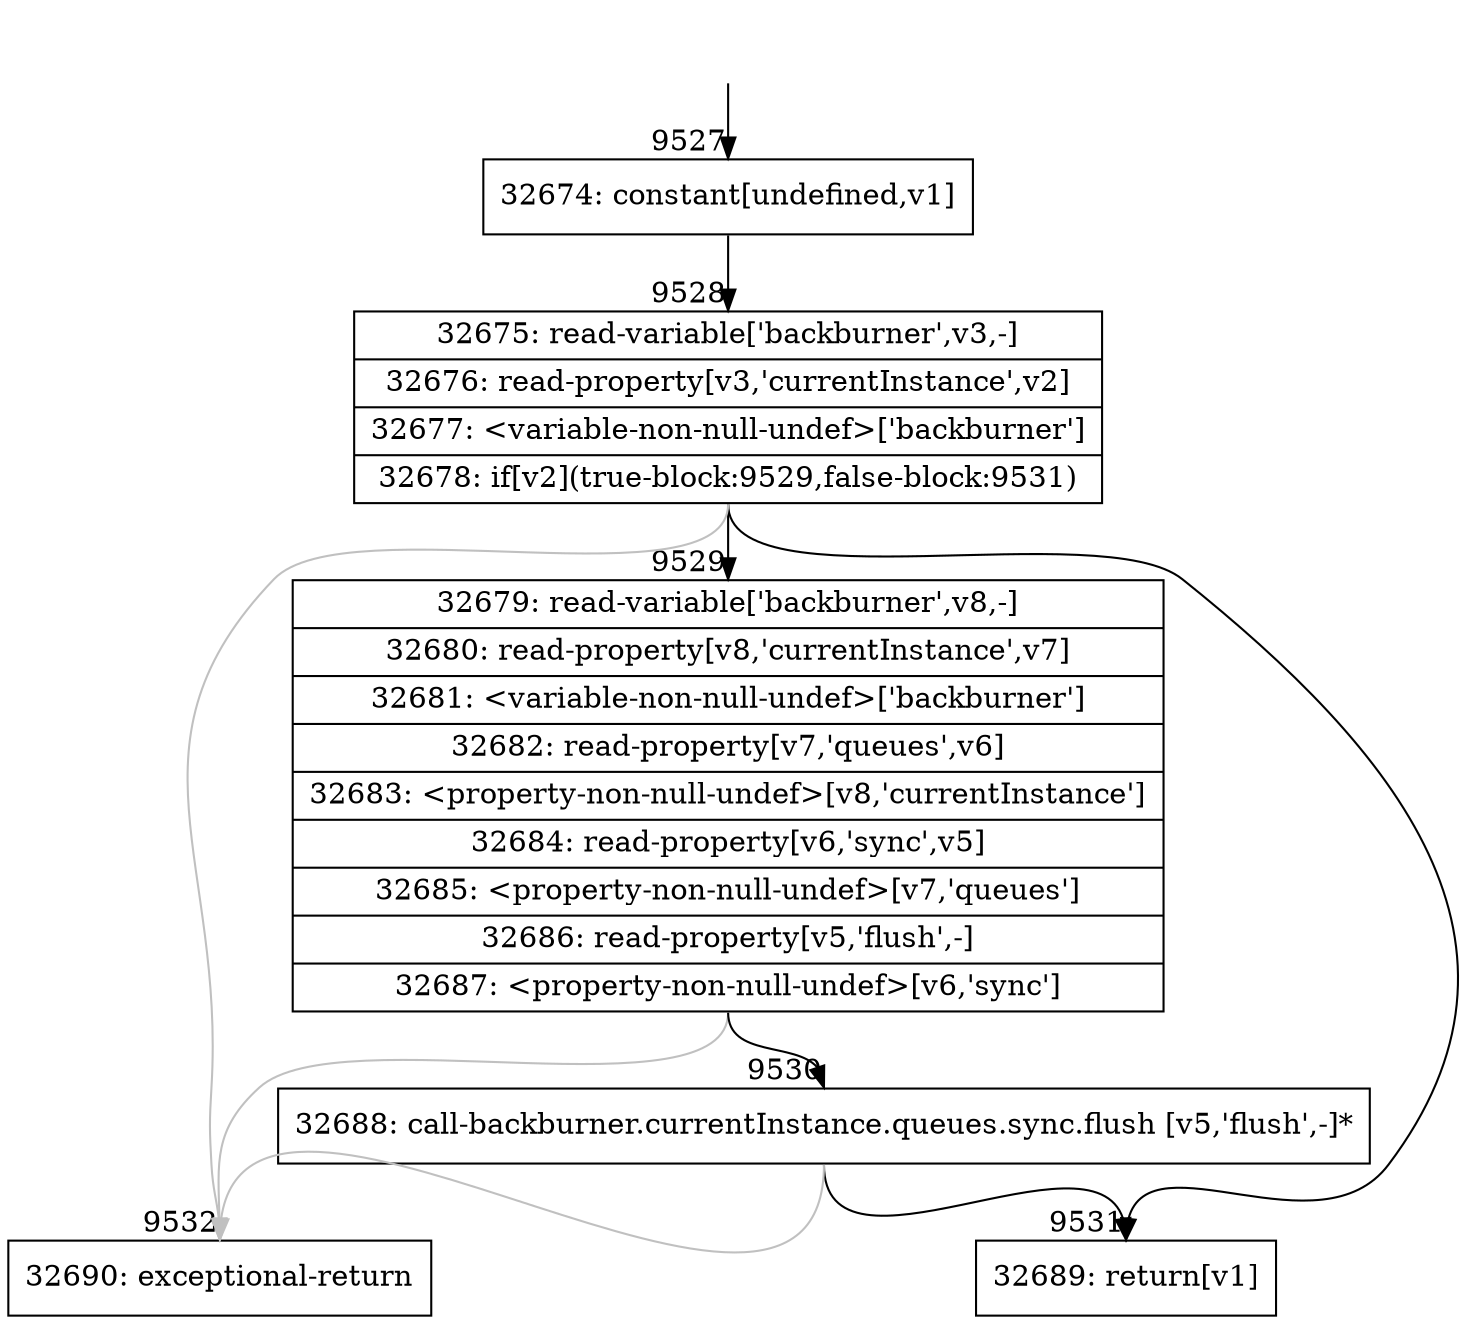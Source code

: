 digraph {
rankdir="TD"
BB_entry802[shape=none,label=""];
BB_entry802 -> BB9527 [tailport=s, headport=n, headlabel="    9527"]
BB9527 [shape=record label="{32674: constant[undefined,v1]}" ] 
BB9527 -> BB9528 [tailport=s, headport=n, headlabel="      9528"]
BB9528 [shape=record label="{32675: read-variable['backburner',v3,-]|32676: read-property[v3,'currentInstance',v2]|32677: \<variable-non-null-undef\>['backburner']|32678: if[v2](true-block:9529,false-block:9531)}" ] 
BB9528 -> BB9529 [tailport=s, headport=n, headlabel="      9529"]
BB9528 -> BB9531 [tailport=s, headport=n, headlabel="      9531"]
BB9528 -> BB9532 [tailport=s, headport=n, color=gray, headlabel="      9532"]
BB9529 [shape=record label="{32679: read-variable['backburner',v8,-]|32680: read-property[v8,'currentInstance',v7]|32681: \<variable-non-null-undef\>['backburner']|32682: read-property[v7,'queues',v6]|32683: \<property-non-null-undef\>[v8,'currentInstance']|32684: read-property[v6,'sync',v5]|32685: \<property-non-null-undef\>[v7,'queues']|32686: read-property[v5,'flush',-]|32687: \<property-non-null-undef\>[v6,'sync']}" ] 
BB9529 -> BB9530 [tailport=s, headport=n, headlabel="      9530"]
BB9529 -> BB9532 [tailport=s, headport=n, color=gray]
BB9530 [shape=record label="{32688: call-backburner.currentInstance.queues.sync.flush [v5,'flush',-]*}" ] 
BB9530 -> BB9531 [tailport=s, headport=n]
BB9530 -> BB9532 [tailport=s, headport=n, color=gray]
BB9531 [shape=record label="{32689: return[v1]}" ] 
BB9532 [shape=record label="{32690: exceptional-return}" ] 
//#$~ 16954
}
